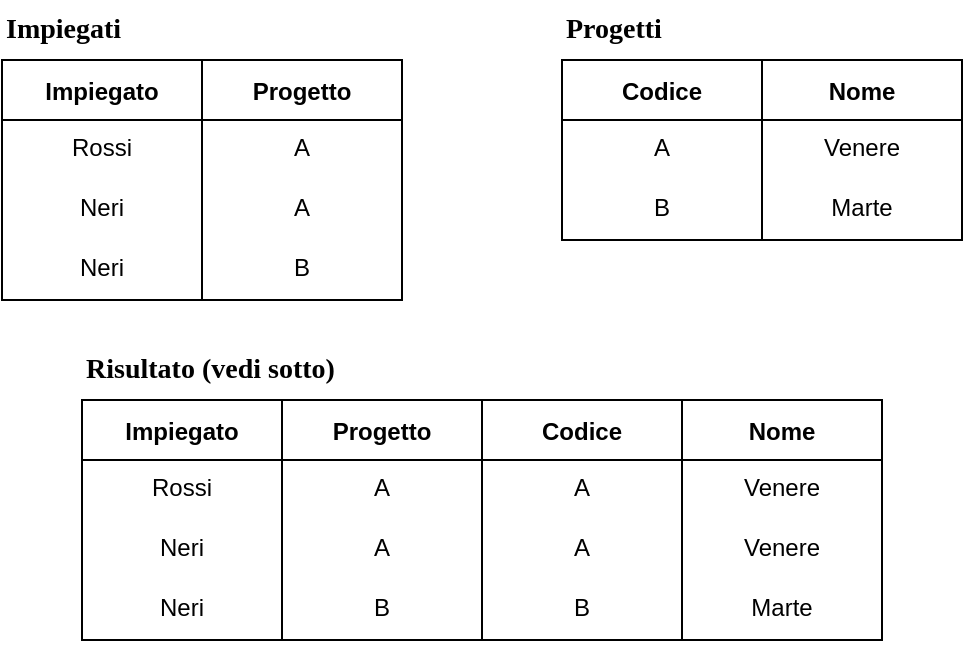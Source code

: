 <mxfile version="20.7.4" type="device"><diagram id="--kAl9He1dqZK4ydQ6-8" name="Pagina-1"><mxGraphModel dx="641" dy="576" grid="1" gridSize="10" guides="1" tooltips="1" connect="1" arrows="1" fold="1" page="1" pageScale="1" pageWidth="827" pageHeight="1169" math="0" shadow="0"><root><mxCell id="0"/><mxCell id="1" parent="0"/><mxCell id="QG6Yryy-cLrU0VOS-0Ud-1" value="Impiegato" style="swimlane;startSize=30;fontStyle=1" parent="1" vertex="1"><mxGeometry x="160" y="190" width="100" height="120" as="geometry"/></mxCell><mxCell id="QG6Yryy-cLrU0VOS-0Ud-2" value="Rossi" style="text;strokeColor=none;fillColor=none;spacingLeft=4;spacingRight=4;overflow=hidden;rotatable=0;points=[[0,0.5],[1,0.5]];portConstraint=eastwest;fontSize=12;align=center;" parent="QG6Yryy-cLrU0VOS-0Ud-1" vertex="1"><mxGeometry y="30" width="100" height="30" as="geometry"/></mxCell><mxCell id="QG6Yryy-cLrU0VOS-0Ud-3" value="Neri" style="text;strokeColor=none;fillColor=none;spacingLeft=4;spacingRight=4;overflow=hidden;rotatable=0;points=[[0,0.5],[1,0.5]];portConstraint=eastwest;fontSize=12;align=center;" parent="QG6Yryy-cLrU0VOS-0Ud-1" vertex="1"><mxGeometry y="60" width="100" height="30" as="geometry"/></mxCell><mxCell id="QG6Yryy-cLrU0VOS-0Ud-4" value="Neri" style="text;strokeColor=none;fillColor=none;spacingLeft=4;spacingRight=4;overflow=hidden;rotatable=0;points=[[0,0.5],[1,0.5]];portConstraint=eastwest;fontSize=12;align=center;" parent="QG6Yryy-cLrU0VOS-0Ud-1" vertex="1"><mxGeometry y="90" width="100" height="30" as="geometry"/></mxCell><mxCell id="QG6Yryy-cLrU0VOS-0Ud-5" value="Progetto" style="swimlane;startSize=30;" parent="1" vertex="1"><mxGeometry x="260" y="190" width="100" height="120" as="geometry"/></mxCell><mxCell id="QG6Yryy-cLrU0VOS-0Ud-6" value="A" style="text;strokeColor=none;fillColor=none;spacingLeft=4;spacingRight=4;overflow=hidden;rotatable=0;points=[[0,0.5],[1,0.5]];portConstraint=eastwest;fontSize=12;align=center;" parent="QG6Yryy-cLrU0VOS-0Ud-5" vertex="1"><mxGeometry y="30" width="100" height="30" as="geometry"/></mxCell><mxCell id="QG6Yryy-cLrU0VOS-0Ud-7" value="A" style="text;strokeColor=none;fillColor=none;spacingLeft=4;spacingRight=4;overflow=hidden;rotatable=0;points=[[0,0.5],[1,0.5]];portConstraint=eastwest;fontSize=12;align=center;" parent="QG6Yryy-cLrU0VOS-0Ud-5" vertex="1"><mxGeometry y="60" width="100" height="30" as="geometry"/></mxCell><mxCell id="QG6Yryy-cLrU0VOS-0Ud-8" value="B" style="text;strokeColor=none;fillColor=none;spacingLeft=4;spacingRight=4;overflow=hidden;rotatable=0;points=[[0,0.5],[1,0.5]];portConstraint=eastwest;fontSize=12;align=center;" parent="QG6Yryy-cLrU0VOS-0Ud-5" vertex="1"><mxGeometry y="90" width="100" height="30" as="geometry"/></mxCell><mxCell id="QG6Yryy-cLrU0VOS-0Ud-9" value="Impiegati" style="text;html=1;align=left;verticalAlign=middle;resizable=0;points=[];autosize=1;strokeColor=none;fillColor=none;fontStyle=1;fontFamily=Times New Roman;fontSize=14;" parent="1" vertex="1"><mxGeometry x="160" y="160" width="80" height="30" as="geometry"/></mxCell><mxCell id="QG6Yryy-cLrU0VOS-0Ud-10" value="Codice" style="swimlane;startSize=30;fontStyle=1" parent="1" vertex="1"><mxGeometry x="440" y="190" width="100" height="90" as="geometry"/></mxCell><mxCell id="QG6Yryy-cLrU0VOS-0Ud-11" value="A" style="text;strokeColor=none;fillColor=none;spacingLeft=4;spacingRight=4;overflow=hidden;rotatable=0;points=[[0,0.5],[1,0.5]];portConstraint=eastwest;fontSize=12;align=center;" parent="QG6Yryy-cLrU0VOS-0Ud-10" vertex="1"><mxGeometry y="30" width="100" height="30" as="geometry"/></mxCell><mxCell id="QG6Yryy-cLrU0VOS-0Ud-12" value="B" style="text;strokeColor=none;fillColor=none;spacingLeft=4;spacingRight=4;overflow=hidden;rotatable=0;points=[[0,0.5],[1,0.5]];portConstraint=eastwest;fontSize=12;align=center;" parent="QG6Yryy-cLrU0VOS-0Ud-10" vertex="1"><mxGeometry y="60" width="100" height="30" as="geometry"/></mxCell><mxCell id="QG6Yryy-cLrU0VOS-0Ud-13" value="Nome" style="swimlane;startSize=30;fontStyle=1" parent="1" vertex="1"><mxGeometry x="540" y="190" width="100" height="90" as="geometry"/></mxCell><mxCell id="QG6Yryy-cLrU0VOS-0Ud-14" value="Venere" style="text;strokeColor=none;fillColor=none;spacingLeft=4;spacingRight=4;overflow=hidden;rotatable=0;points=[[0,0.5],[1,0.5]];portConstraint=eastwest;fontSize=12;align=center;" parent="QG6Yryy-cLrU0VOS-0Ud-13" vertex="1"><mxGeometry y="30" width="100" height="30" as="geometry"/></mxCell><mxCell id="QG6Yryy-cLrU0VOS-0Ud-15" value="Marte" style="text;strokeColor=none;fillColor=none;spacingLeft=4;spacingRight=4;overflow=hidden;rotatable=0;points=[[0,0.5],[1,0.5]];portConstraint=eastwest;fontSize=12;align=center;" parent="QG6Yryy-cLrU0VOS-0Ud-13" vertex="1"><mxGeometry y="60" width="100" height="30" as="geometry"/></mxCell><mxCell id="QG6Yryy-cLrU0VOS-0Ud-16" value="Progetti" style="text;html=1;align=left;verticalAlign=middle;resizable=0;points=[];autosize=1;strokeColor=none;fillColor=none;fontStyle=1;fontFamily=Times New Roman;fontSize=14;" parent="1" vertex="1"><mxGeometry x="440" y="160" width="70" height="30" as="geometry"/></mxCell><mxCell id="QG6Yryy-cLrU0VOS-0Ud-17" value="Risultato (vedi sotto)" style="text;html=1;align=left;verticalAlign=middle;resizable=0;points=[];autosize=1;strokeColor=none;fillColor=none;fontStyle=1;fontFamily=Times New Roman;fontSize=14;" parent="1" vertex="1"><mxGeometry x="200" y="330" width="150" height="30" as="geometry"/></mxCell><mxCell id="QG6Yryy-cLrU0VOS-0Ud-18" value="Impiegato" style="swimlane;startSize=30;fontStyle=1" parent="1" vertex="1"><mxGeometry x="200" y="360" width="100" height="120" as="geometry"/></mxCell><mxCell id="QG6Yryy-cLrU0VOS-0Ud-19" value="Rossi" style="text;strokeColor=none;fillColor=none;spacingLeft=4;spacingRight=4;overflow=hidden;rotatable=0;points=[[0,0.5],[1,0.5]];portConstraint=eastwest;fontSize=12;align=center;" parent="QG6Yryy-cLrU0VOS-0Ud-18" vertex="1"><mxGeometry y="30" width="100" height="30" as="geometry"/></mxCell><mxCell id="QG6Yryy-cLrU0VOS-0Ud-20" value="Neri" style="text;strokeColor=none;fillColor=none;spacingLeft=4;spacingRight=4;overflow=hidden;rotatable=0;points=[[0,0.5],[1,0.5]];portConstraint=eastwest;fontSize=12;align=center;" parent="QG6Yryy-cLrU0VOS-0Ud-18" vertex="1"><mxGeometry y="60" width="100" height="30" as="geometry"/></mxCell><mxCell id="QG6Yryy-cLrU0VOS-0Ud-21" value="Neri" style="text;strokeColor=none;fillColor=none;spacingLeft=4;spacingRight=4;overflow=hidden;rotatable=0;points=[[0,0.5],[1,0.5]];portConstraint=eastwest;fontSize=12;align=center;" parent="QG6Yryy-cLrU0VOS-0Ud-18" vertex="1"><mxGeometry y="90" width="100" height="30" as="geometry"/></mxCell><mxCell id="QG6Yryy-cLrU0VOS-0Ud-22" value="A" style="text;strokeColor=none;fillColor=none;spacingLeft=4;spacingRight=4;overflow=hidden;rotatable=0;points=[[0,0.5],[1,0.5]];portConstraint=eastwest;fontSize=12;align=center;" parent="QG6Yryy-cLrU0VOS-0Ud-18" vertex="1"><mxGeometry x="100" y="30" width="100" height="30" as="geometry"/></mxCell><mxCell id="QG6Yryy-cLrU0VOS-0Ud-23" value="A" style="text;strokeColor=none;fillColor=none;spacingLeft=4;spacingRight=4;overflow=hidden;rotatable=0;points=[[0,0.5],[1,0.5]];portConstraint=eastwest;fontSize=12;align=center;" parent="QG6Yryy-cLrU0VOS-0Ud-18" vertex="1"><mxGeometry x="100" y="60" width="100" height="30" as="geometry"/></mxCell><mxCell id="QG6Yryy-cLrU0VOS-0Ud-24" value="B" style="text;strokeColor=none;fillColor=none;spacingLeft=4;spacingRight=4;overflow=hidden;rotatable=0;points=[[0,0.5],[1,0.5]];portConstraint=eastwest;fontSize=12;align=center;" parent="QG6Yryy-cLrU0VOS-0Ud-18" vertex="1"><mxGeometry x="100" y="90" width="100" height="30" as="geometry"/></mxCell><mxCell id="QG6Yryy-cLrU0VOS-0Ud-25" value="Progetto" style="swimlane;startSize=30;" parent="1" vertex="1"><mxGeometry x="300" y="360" width="100" height="120" as="geometry"/></mxCell><mxCell id="QG6Yryy-cLrU0VOS-0Ud-26" value="Nome" style="swimlane;startSize=30;" parent="1" vertex="1"><mxGeometry x="500" y="360" width="100" height="120" as="geometry"/></mxCell><mxCell id="QG6Yryy-cLrU0VOS-0Ud-27" value="Venere" style="text;strokeColor=none;fillColor=none;spacingLeft=4;spacingRight=4;overflow=hidden;rotatable=0;points=[[0,0.5],[1,0.5]];portConstraint=eastwest;fontSize=12;align=center;" parent="QG6Yryy-cLrU0VOS-0Ud-26" vertex="1"><mxGeometry y="30" width="100" height="30" as="geometry"/></mxCell><mxCell id="QG6Yryy-cLrU0VOS-0Ud-28" value="Venere" style="text;strokeColor=none;fillColor=none;spacingLeft=4;spacingRight=4;overflow=hidden;rotatable=0;points=[[0,0.5],[1,0.5]];portConstraint=eastwest;fontSize=12;align=center;" parent="QG6Yryy-cLrU0VOS-0Ud-26" vertex="1"><mxGeometry y="60" width="100" height="30" as="geometry"/></mxCell><mxCell id="QG6Yryy-cLrU0VOS-0Ud-29" value="Marte" style="text;strokeColor=none;fillColor=none;spacingLeft=4;spacingRight=4;overflow=hidden;rotatable=0;points=[[0,0.5],[1,0.5]];portConstraint=eastwest;fontSize=12;align=center;" parent="QG6Yryy-cLrU0VOS-0Ud-26" vertex="1"><mxGeometry y="90" width="100" height="30" as="geometry"/></mxCell><mxCell id="QG6Yryy-cLrU0VOS-0Ud-39" value="Codice" style="swimlane;startSize=30;" parent="1" vertex="1"><mxGeometry x="400" y="360" width="100" height="120" as="geometry"/></mxCell><mxCell id="QG6Yryy-cLrU0VOS-0Ud-40" value="A" style="text;strokeColor=none;fillColor=none;spacingLeft=4;spacingRight=4;overflow=hidden;rotatable=0;points=[[0,0.5],[1,0.5]];portConstraint=eastwest;fontSize=12;align=center;" parent="QG6Yryy-cLrU0VOS-0Ud-39" vertex="1"><mxGeometry y="30" width="100" height="30" as="geometry"/></mxCell><mxCell id="QG6Yryy-cLrU0VOS-0Ud-41" value="A" style="text;strokeColor=none;fillColor=none;spacingLeft=4;spacingRight=4;overflow=hidden;rotatable=0;points=[[0,0.5],[1,0.5]];portConstraint=eastwest;fontSize=12;align=center;" parent="QG6Yryy-cLrU0VOS-0Ud-39" vertex="1"><mxGeometry y="60" width="100" height="30" as="geometry"/></mxCell><mxCell id="QG6Yryy-cLrU0VOS-0Ud-42" value="B" style="text;strokeColor=none;fillColor=none;spacingLeft=4;spacingRight=4;overflow=hidden;rotatable=0;points=[[0,0.5],[1,0.5]];portConstraint=eastwest;fontSize=12;align=center;" parent="QG6Yryy-cLrU0VOS-0Ud-39" vertex="1"><mxGeometry y="90" width="100" height="30" as="geometry"/></mxCell></root></mxGraphModel></diagram></mxfile>